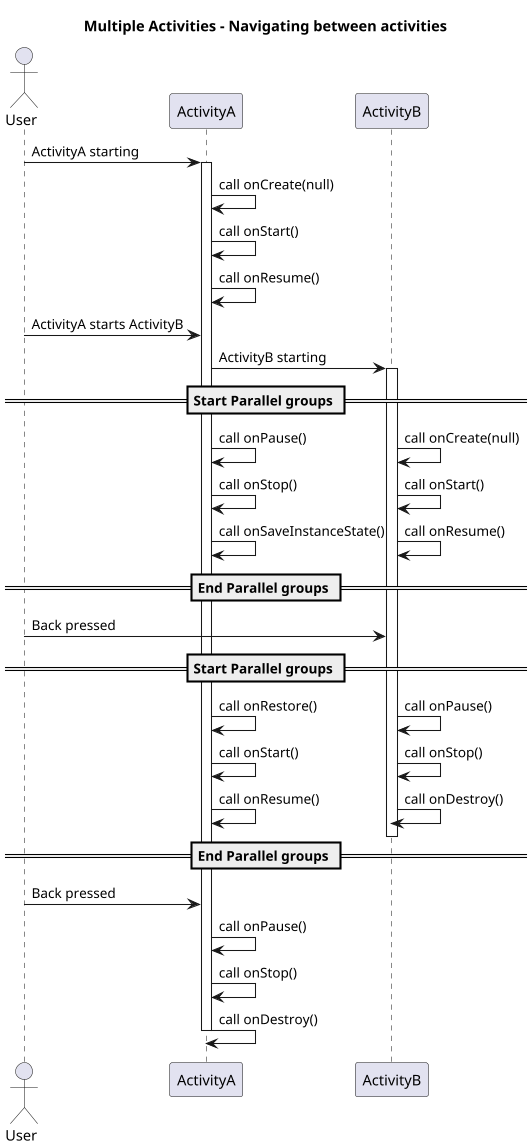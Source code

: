 @startuml

skinparam dpi 100
!pragma teoz true

title Multiple Activities - Navigating between activities

actor User

User -> ActivityA: ActivityA starting
activate ActivityA

ActivityA -> ActivityA: call onCreate(null)

ActivityA -> ActivityA: call onStart()

ActivityA -> ActivityA: call onResume()

User -> ActivityA: ActivityA starts ActivityB

ActivityA -> ActivityB: ActivityB starting
activate ActivityB

== Start Parallel groups ==

ActivityA -> ActivityA: call onPause()
& ActivityB -> ActivityB: call onCreate(null)

ActivityB -> ActivityB: call onStart()
& ActivityA -> ActivityA: call onStop()

ActivityB -> ActivityB: call onResume()
& ActivityA -> ActivityA: call onSaveInstanceState()

== End Parallel groups ==

User -> ActivityB: Back pressed

== Start Parallel groups ==

ActivityB -> ActivityB: call onPause()
& ActivityA -> ActivityA: call onRestore()

ActivityB -> ActivityB: call onStop()
& ActivityA -> ActivityA: call onStart()

ActivityB -> ActivityB: call onDestroy()
& ActivityA -> ActivityA: call onResume()
deactivate ActivityB

== End Parallel groups ==

User -> ActivityA: Back pressed

ActivityA -> ActivityA: call onPause()

ActivityA -> ActivityA: call onStop()

ActivityA -> ActivityA: call onDestroy()
deactivate ActivityA

@enduml